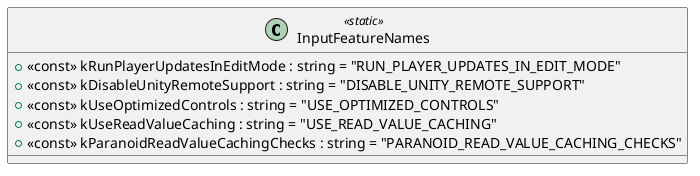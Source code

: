 @startuml
class InputFeatureNames <<static>> {
    + <<const>> kRunPlayerUpdatesInEditMode : string = "RUN_PLAYER_UPDATES_IN_EDIT_MODE"
    + <<const>> kDisableUnityRemoteSupport : string = "DISABLE_UNITY_REMOTE_SUPPORT"
    + <<const>> kUseOptimizedControls : string = "USE_OPTIMIZED_CONTROLS"
    + <<const>> kUseReadValueCaching : string = "USE_READ_VALUE_CACHING"
    + <<const>> kParanoidReadValueCachingChecks : string = "PARANOID_READ_VALUE_CACHING_CHECKS"
}
@enduml
